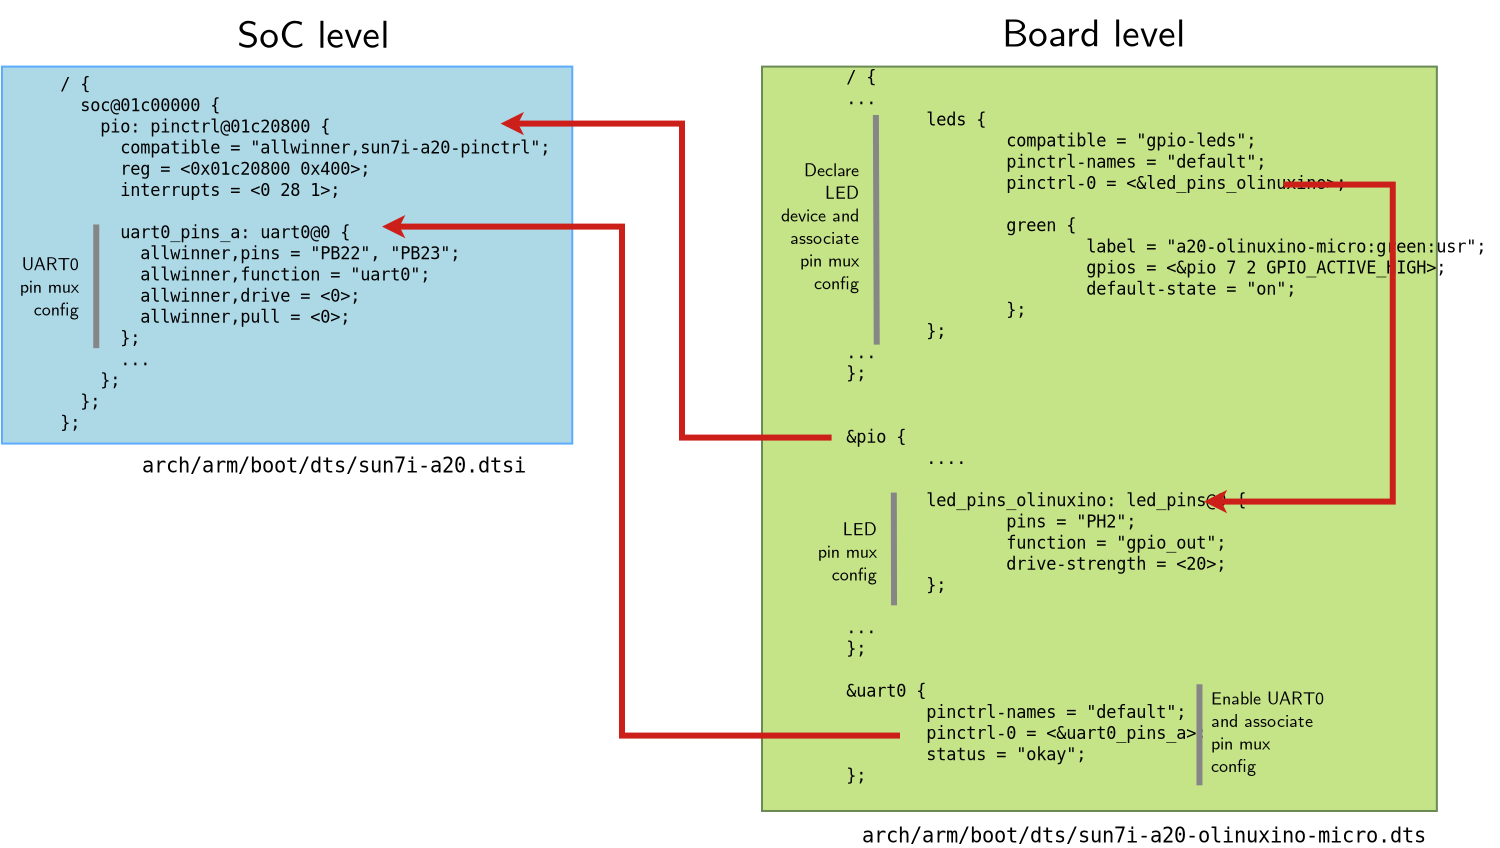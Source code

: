 <?xml version="1.0" encoding="UTF-8"?>
<dia:diagram xmlns:dia="http://www.lysator.liu.se/~alla/dia/">
  <dia:layer name="Arrière-plan" visible="true" connectable="true">
    <dia:object type="Standard - Box" version="0" id="O0">
      <dia:attribute name="obj_pos">
        <dia:point val="31,-2"/>
      </dia:attribute>
      <dia:attribute name="obj_bb">
        <dia:rectangle val="30.95,-2.05;64.793,35.269"/>
      </dia:attribute>
      <dia:attribute name="elem_corner">
        <dia:point val="31,-2"/>
      </dia:attribute>
      <dia:attribute name="elem_width">
        <dia:real val="33.743"/>
      </dia:attribute>
      <dia:attribute name="elem_height">
        <dia:real val="37.219"/>
      </dia:attribute>
      <dia:attribute name="border_width">
        <dia:real val="0.1"/>
      </dia:attribute>
      <dia:attribute name="border_color">
        <dia:color val="#6a8954ff"/>
      </dia:attribute>
      <dia:attribute name="inner_color">
        <dia:color val="#c5e387ff"/>
      </dia:attribute>
      <dia:attribute name="show_background">
        <dia:boolean val="true"/>
      </dia:attribute>
    </dia:object>
    <dia:object type="Standard - Box" version="0" id="O1">
      <dia:attribute name="obj_pos">
        <dia:point val="-7,-2"/>
      </dia:attribute>
      <dia:attribute name="obj_bb">
        <dia:rectangle val="-7.05,-2.05;21.564,16.899"/>
      </dia:attribute>
      <dia:attribute name="elem_corner">
        <dia:point val="-7,-2"/>
      </dia:attribute>
      <dia:attribute name="elem_width">
        <dia:real val="28.514"/>
      </dia:attribute>
      <dia:attribute name="elem_height">
        <dia:real val="18.849"/>
      </dia:attribute>
      <dia:attribute name="border_width">
        <dia:real val="0.1"/>
      </dia:attribute>
      <dia:attribute name="border_color">
        <dia:color val="#5cacffff"/>
      </dia:attribute>
      <dia:attribute name="inner_color">
        <dia:color val="#add8e6ff"/>
      </dia:attribute>
      <dia:attribute name="show_background">
        <dia:boolean val="true"/>
      </dia:attribute>
    </dia:object>
    <dia:object type="Standard - Text" version="1" id="O2">
      <dia:attribute name="obj_pos">
        <dia:point val="-4.092,-0.826"/>
      </dia:attribute>
      <dia:attribute name="obj_bb">
        <dia:rectangle val="-4.092,-1.533;16.61,17.316"/>
      </dia:attribute>
      <dia:attribute name="text">
        <dia:composite type="text">
          <dia:attribute name="string">
            <dia:string>#/ {
  soc@01c00000 {
    pio: pinctrl@01c20800 {
      compatible = "allwinner,sun7i-a20-pinctrl";
      reg = &lt;0x01c20800 0x400&gt;;
      interrupts = &lt;0 28 1&gt;;

      uart0_pins_a: uart0@0 {
        allwinner,pins = "PB22", "PB23";
        allwinner,function = "uart0";
        allwinner,drive = &lt;0&gt;;
        allwinner,pull = &lt;0&gt;;
      };
      ...
    };
  };
};
#</dia:string>
          </dia:attribute>
          <dia:attribute name="font">
            <dia:font family="Inconsolata" style="48" name="Courier"/>
          </dia:attribute>
          <dia:attribute name="height">
            <dia:real val="1.058"/>
          </dia:attribute>
          <dia:attribute name="pos">
            <dia:point val="-4.092,-0.826"/>
          </dia:attribute>
          <dia:attribute name="color">
            <dia:color val="#000000ff"/>
          </dia:attribute>
          <dia:attribute name="alignment">
            <dia:enum val="0"/>
          </dia:attribute>
        </dia:composite>
      </dia:attribute>
      <dia:attribute name="valign">
        <dia:enum val="3"/>
      </dia:attribute>
    </dia:object>
    <dia:object type="Standard - Text" version="1" id="O3">
      <dia:attribute name="obj_pos">
        <dia:point val="35.213,-1.175"/>
      </dia:attribute>
      <dia:attribute name="obj_bb">
        <dia:rectangle val="35.213,-1.882;62.253,33.9"/>
      </dia:attribute>
      <dia:attribute name="text">
        <dia:composite type="text">
          <dia:attribute name="string">
            <dia:string>#/ {
...
        leds {
                compatible = "gpio-leds";
                pinctrl-names = "default";
                pinctrl-0 = &lt;&amp;led_pins_olinuxino&gt;;

                green {
                        label = "a20-olinuxino-micro:green:usr";
                        gpios = &lt;&amp;pio 7 2 GPIO_ACTIVE_HIGH&gt;;
                        default-state = "on";
                };
        };
...
};


&amp;pio {
        ....

        led_pins_olinuxino: led_pins@0 {
                pins = "PH2";
                function = "gpio_out";
                drive-strength = &lt;20&gt;;
        };

...
};

&amp;uart0 {
        pinctrl-names = "default";
        pinctrl-0 = &lt;&amp;uart0_pins_a&gt;;
        status = "okay";
};#</dia:string>
          </dia:attribute>
          <dia:attribute name="font">
            <dia:font family="Inconsolata" style="48" name="Courier"/>
          </dia:attribute>
          <dia:attribute name="height">
            <dia:real val="1.058"/>
          </dia:attribute>
          <dia:attribute name="pos">
            <dia:point val="35.213,-1.175"/>
          </dia:attribute>
          <dia:attribute name="color">
            <dia:color val="#000000ff"/>
          </dia:attribute>
          <dia:attribute name="alignment">
            <dia:enum val="0"/>
          </dia:attribute>
        </dia:composite>
      </dia:attribute>
      <dia:attribute name="valign">
        <dia:enum val="3"/>
      </dia:attribute>
    </dia:object>
  </dia:layer>
  <dia:layer name="Arrows" visible="true" connectable="true"/>
  <dia:layer name="Nouveau calque 1" visible="true" connectable="true" active="true">
    <dia:object type="Standard - ZigZagLine" version="1" id="O4">
      <dia:attribute name="obj_pos">
        <dia:point val="57.087,3.899"/>
      </dia:attribute>
      <dia:attribute name="obj_bb">
        <dia:rectangle val="52.938,3.749;62.688,20.335"/>
      </dia:attribute>
      <dia:attribute name="orth_points">
        <dia:point val="57.087,3.899"/>
        <dia:point val="62.538,3.899"/>
        <dia:point val="62.538,19.749"/>
        <dia:point val="53.087,19.749"/>
      </dia:attribute>
      <dia:attribute name="orth_orient">
        <dia:enum val="0"/>
        <dia:enum val="1"/>
        <dia:enum val="0"/>
      </dia:attribute>
      <dia:attribute name="autorouting">
        <dia:boolean val="false"/>
      </dia:attribute>
      <dia:attribute name="line_color">
        <dia:color val="#cc1f1aff"/>
      </dia:attribute>
      <dia:attribute name="line_width">
        <dia:real val="0.3"/>
      </dia:attribute>
      <dia:attribute name="end_arrow">
        <dia:enum val="22"/>
      </dia:attribute>
      <dia:attribute name="end_arrow_length">
        <dia:real val="0.5"/>
      </dia:attribute>
      <dia:attribute name="end_arrow_width">
        <dia:real val="0.5"/>
      </dia:attribute>
    </dia:object>
    <dia:object type="Standard - ZigZagLine" version="1" id="O5">
      <dia:attribute name="obj_pos">
        <dia:point val="37.9,31.449"/>
      </dia:attribute>
      <dia:attribute name="obj_bb">
        <dia:rectangle val="11.85,5.415;38.05,31.599"/>
      </dia:attribute>
      <dia:attribute name="orth_points">
        <dia:point val="37.9,31.449"/>
        <dia:point val="24,31.449"/>
        <dia:point val="24,6"/>
        <dia:point val="12,6"/>
      </dia:attribute>
      <dia:attribute name="orth_orient">
        <dia:enum val="0"/>
        <dia:enum val="1"/>
        <dia:enum val="0"/>
      </dia:attribute>
      <dia:attribute name="autorouting">
        <dia:boolean val="false"/>
      </dia:attribute>
      <dia:attribute name="line_color">
        <dia:color val="#cc1f1aff"/>
      </dia:attribute>
      <dia:attribute name="line_width">
        <dia:real val="0.3"/>
      </dia:attribute>
      <dia:attribute name="end_arrow">
        <dia:enum val="22"/>
      </dia:attribute>
      <dia:attribute name="end_arrow_length">
        <dia:real val="0.5"/>
      </dia:attribute>
      <dia:attribute name="end_arrow_width">
        <dia:real val="0.5"/>
      </dia:attribute>
    </dia:object>
    <dia:object type="Standard - Line" version="0" id="O6">
      <dia:attribute name="obj_pos">
        <dia:point val="-2.287,5.893"/>
      </dia:attribute>
      <dia:attribute name="obj_bb">
        <dia:rectangle val="-2.437,5.743;-2.137,12.227"/>
      </dia:attribute>
      <dia:attribute name="conn_endpoints">
        <dia:point val="-2.287,5.893"/>
        <dia:point val="-2.287,12.077"/>
      </dia:attribute>
      <dia:attribute name="numcp">
        <dia:int val="1"/>
      </dia:attribute>
      <dia:attribute name="line_color">
        <dia:color val="#868686ff"/>
      </dia:attribute>
      <dia:attribute name="line_width">
        <dia:real val="0.3"/>
      </dia:attribute>
    </dia:object>
    <dia:object type="Standard - Text" version="1" id="O7">
      <dia:attribute name="obj_pos">
        <dia:point val="-3.166,8.18"/>
      </dia:attribute>
      <dia:attribute name="obj_bb">
        <dia:rectangle val="-6.218,7.137;-3.166,10.717"/>
      </dia:attribute>
      <dia:attribute name="text">
        <dia:composite type="text">
          <dia:attribute name="string">
            <dia:string>#UART0
pin mux
config#</dia:string>
          </dia:attribute>
          <dia:attribute name="font">
            <dia:font family="Latin Modern Sans" style="0" name="Courier"/>
          </dia:attribute>
          <dia:attribute name="height">
            <dia:real val="1.129"/>
          </dia:attribute>
          <dia:attribute name="pos">
            <dia:point val="-3.166,8.18"/>
          </dia:attribute>
          <dia:attribute name="color">
            <dia:color val="#000000ff"/>
          </dia:attribute>
          <dia:attribute name="alignment">
            <dia:enum val="2"/>
          </dia:attribute>
        </dia:composite>
      </dia:attribute>
      <dia:attribute name="valign">
        <dia:enum val="3"/>
      </dia:attribute>
    </dia:object>
    <dia:object type="Standard - Line" version="0" id="O8">
      <dia:attribute name="obj_pos">
        <dia:point val="37.591,19.299"/>
      </dia:attribute>
      <dia:attribute name="obj_bb">
        <dia:rectangle val="37.441,19.149;37.752,25.085"/>
      </dia:attribute>
      <dia:attribute name="conn_endpoints">
        <dia:point val="37.591,19.299"/>
        <dia:point val="37.601,24.935"/>
      </dia:attribute>
      <dia:attribute name="numcp">
        <dia:int val="1"/>
      </dia:attribute>
      <dia:attribute name="line_color">
        <dia:color val="#868686ff"/>
      </dia:attribute>
      <dia:attribute name="line_width">
        <dia:real val="0.3"/>
      </dia:attribute>
    </dia:object>
    <dia:object type="Standard - Text" version="1" id="O9">
      <dia:attribute name="obj_pos">
        <dia:point val="36.737,21.433"/>
      </dia:attribute>
      <dia:attribute name="obj_bb">
        <dia:rectangle val="33.684,20.39;36.737,23.97"/>
      </dia:attribute>
      <dia:attribute name="text">
        <dia:composite type="text">
          <dia:attribute name="string">
            <dia:string>#LED
pin mux
config#</dia:string>
          </dia:attribute>
          <dia:attribute name="font">
            <dia:font family="Latin Modern Sans" style="0" name="Courier"/>
          </dia:attribute>
          <dia:attribute name="height">
            <dia:real val="1.129"/>
          </dia:attribute>
          <dia:attribute name="pos">
            <dia:point val="36.737,21.433"/>
          </dia:attribute>
          <dia:attribute name="color">
            <dia:color val="#000000ff"/>
          </dia:attribute>
          <dia:attribute name="alignment">
            <dia:enum val="2"/>
          </dia:attribute>
        </dia:composite>
      </dia:attribute>
      <dia:attribute name="valign">
        <dia:enum val="3"/>
      </dia:attribute>
    </dia:object>
    <dia:object type="Standard - Line" version="0" id="O10">
      <dia:attribute name="obj_pos">
        <dia:point val="52.874,28.883"/>
      </dia:attribute>
      <dia:attribute name="obj_bb">
        <dia:rectangle val="52.724,28.733;53.024,34.087"/>
      </dia:attribute>
      <dia:attribute name="conn_endpoints">
        <dia:point val="52.874,28.883"/>
        <dia:point val="52.874,33.937"/>
      </dia:attribute>
      <dia:attribute name="numcp">
        <dia:int val="1"/>
      </dia:attribute>
      <dia:attribute name="line_color">
        <dia:color val="#868686ff"/>
      </dia:attribute>
      <dia:attribute name="line_width">
        <dia:real val="0.3"/>
      </dia:attribute>
    </dia:object>
    <dia:object type="Standard - Text" version="1" id="O11">
      <dia:attribute name="obj_pos">
        <dia:point val="53.45,29.888"/>
      </dia:attribute>
      <dia:attribute name="obj_bb">
        <dia:rectangle val="53.45,28.846;59.15,33.555"/>
      </dia:attribute>
      <dia:attribute name="text">
        <dia:composite type="text">
          <dia:attribute name="string">
            <dia:string>#Enable UART0
and associate
pin mux
config#</dia:string>
          </dia:attribute>
          <dia:attribute name="font">
            <dia:font family="Latin Modern Sans" style="0" name="Courier"/>
          </dia:attribute>
          <dia:attribute name="height">
            <dia:real val="1.129"/>
          </dia:attribute>
          <dia:attribute name="pos">
            <dia:point val="53.45,29.888"/>
          </dia:attribute>
          <dia:attribute name="color">
            <dia:color val="#000000ff"/>
          </dia:attribute>
          <dia:attribute name="alignment">
            <dia:enum val="0"/>
          </dia:attribute>
        </dia:composite>
      </dia:attribute>
      <dia:attribute name="valign">
        <dia:enum val="3"/>
      </dia:attribute>
    </dia:object>
    <dia:object type="Standard - Line" version="0" id="O12">
      <dia:attribute name="obj_pos">
        <dia:point val="36.695,0.419"/>
      </dia:attribute>
      <dia:attribute name="obj_bb">
        <dia:rectangle val="36.544,0.268;36.888,12.05"/>
      </dia:attribute>
      <dia:attribute name="conn_endpoints">
        <dia:point val="36.695,0.419"/>
        <dia:point val="36.737,11.899"/>
      </dia:attribute>
      <dia:attribute name="numcp">
        <dia:int val="1"/>
      </dia:attribute>
      <dia:attribute name="line_color">
        <dia:color val="#868686ff"/>
      </dia:attribute>
      <dia:attribute name="line_width">
        <dia:real val="0.3"/>
      </dia:attribute>
    </dia:object>
    <dia:object type="Standard - Text" version="1" id="O13">
      <dia:attribute name="obj_pos">
        <dia:point val="35.844,3.482"/>
      </dia:attribute>
      <dia:attribute name="obj_bb">
        <dia:rectangle val="31.874,2.439;35.844,9.406"/>
      </dia:attribute>
      <dia:attribute name="text">
        <dia:composite type="text">
          <dia:attribute name="string">
            <dia:string>#Declare
LED
device and
associate
pin mux
config#</dia:string>
          </dia:attribute>
          <dia:attribute name="font">
            <dia:font family="Latin Modern Sans" style="0" name="Courier"/>
          </dia:attribute>
          <dia:attribute name="height">
            <dia:real val="1.129"/>
          </dia:attribute>
          <dia:attribute name="pos">
            <dia:point val="35.844,3.482"/>
          </dia:attribute>
          <dia:attribute name="color">
            <dia:color val="#000000ff"/>
          </dia:attribute>
          <dia:attribute name="alignment">
            <dia:enum val="2"/>
          </dia:attribute>
        </dia:composite>
      </dia:attribute>
      <dia:attribute name="valign">
        <dia:enum val="3"/>
      </dia:attribute>
    </dia:object>
    <dia:object type="Standard - Text" version="1" id="O14">
      <dia:attribute name="obj_pos">
        <dia:point val="4.759,-2.949"/>
      </dia:attribute>
      <dia:attribute name="obj_bb">
        <dia:rectangle val="4.759,-5.229;12.373,-2.336"/>
      </dia:attribute>
      <dia:attribute name="text">
        <dia:composite type="text">
          <dia:attribute name="string">
            <dia:string>#SoC level#</dia:string>
          </dia:attribute>
          <dia:attribute name="font">
            <dia:font family="Latin Modern Sans" style="0" name="Courier"/>
          </dia:attribute>
          <dia:attribute name="height">
            <dia:real val="2.469"/>
          </dia:attribute>
          <dia:attribute name="pos">
            <dia:point val="4.759,-2.949"/>
          </dia:attribute>
          <dia:attribute name="color">
            <dia:color val="#000000ff"/>
          </dia:attribute>
          <dia:attribute name="alignment">
            <dia:enum val="0"/>
          </dia:attribute>
        </dia:composite>
      </dia:attribute>
      <dia:attribute name="valign">
        <dia:enum val="3"/>
      </dia:attribute>
    </dia:object>
    <dia:object type="Standard - Text" version="1" id="O15">
      <dia:attribute name="obj_pos">
        <dia:point val="43,-3"/>
      </dia:attribute>
      <dia:attribute name="obj_bb">
        <dia:rectangle val="43,-5.28;52.165,-2.388"/>
      </dia:attribute>
      <dia:attribute name="text">
        <dia:composite type="text">
          <dia:attribute name="string">
            <dia:string>#Board level#</dia:string>
          </dia:attribute>
          <dia:attribute name="font">
            <dia:font family="Latin Modern Sans" style="0" name="Courier"/>
          </dia:attribute>
          <dia:attribute name="height">
            <dia:real val="2.469"/>
          </dia:attribute>
          <dia:attribute name="pos">
            <dia:point val="43,-3"/>
          </dia:attribute>
          <dia:attribute name="color">
            <dia:color val="#000000ff"/>
          </dia:attribute>
          <dia:attribute name="alignment">
            <dia:enum val="0"/>
          </dia:attribute>
        </dia:composite>
      </dia:attribute>
      <dia:attribute name="valign">
        <dia:enum val="3"/>
      </dia:attribute>
    </dia:object>
    <dia:object type="Standard - Text" version="1" id="O16">
      <dia:attribute name="obj_pos">
        <dia:point val="0,18.3"/>
      </dia:attribute>
      <dia:attribute name="obj_bb">
        <dia:rectangle val="0,17.453;16.24,18.48"/>
      </dia:attribute>
      <dia:attribute name="text">
        <dia:composite type="text">
          <dia:attribute name="string">
            <dia:string>#arch/arm/boot/dts/sun7i-a20.dtsi#</dia:string>
          </dia:attribute>
          <dia:attribute name="font">
            <dia:font family="Inconsolata" style="48" name="Courier"/>
          </dia:attribute>
          <dia:attribute name="height">
            <dia:real val="1.27"/>
          </dia:attribute>
          <dia:attribute name="pos">
            <dia:point val="0,18.3"/>
          </dia:attribute>
          <dia:attribute name="color">
            <dia:color val="#000000ff"/>
          </dia:attribute>
          <dia:attribute name="alignment">
            <dia:enum val="0"/>
          </dia:attribute>
        </dia:composite>
      </dia:attribute>
      <dia:attribute name="valign">
        <dia:enum val="3"/>
      </dia:attribute>
    </dia:object>
    <dia:object type="Standard - Text" version="1" id="O17">
      <dia:attribute name="obj_pos">
        <dia:point val="36,36.8"/>
      </dia:attribute>
      <dia:attribute name="obj_bb">
        <dia:rectangle val="36,35.953;59.852,36.98"/>
      </dia:attribute>
      <dia:attribute name="text">
        <dia:composite type="text">
          <dia:attribute name="string">
            <dia:string>#arch/arm/boot/dts/sun7i-a20-olinuxino-micro.dts#</dia:string>
          </dia:attribute>
          <dia:attribute name="font">
            <dia:font family="Inconsolata" style="48" name="Courier"/>
          </dia:attribute>
          <dia:attribute name="height">
            <dia:real val="1.27"/>
          </dia:attribute>
          <dia:attribute name="pos">
            <dia:point val="36,36.8"/>
          </dia:attribute>
          <dia:attribute name="color">
            <dia:color val="#000000ff"/>
          </dia:attribute>
          <dia:attribute name="alignment">
            <dia:enum val="0"/>
          </dia:attribute>
        </dia:composite>
      </dia:attribute>
      <dia:attribute name="valign">
        <dia:enum val="3"/>
      </dia:attribute>
    </dia:object>
    <dia:object type="Standard - ZigZagLine" version="1" id="O18">
      <dia:attribute name="obj_pos">
        <dia:point val="34.48,16.549"/>
      </dia:attribute>
      <dia:attribute name="obj_bb">
        <dia:rectangle val="17.78,0.264;34.63,16.699"/>
      </dia:attribute>
      <dia:attribute name="orth_points">
        <dia:point val="34.48,16.549"/>
        <dia:point val="27,16.549"/>
        <dia:point val="27,0.849"/>
        <dia:point val="17.93,0.849"/>
      </dia:attribute>
      <dia:attribute name="orth_orient">
        <dia:enum val="0"/>
        <dia:enum val="1"/>
        <dia:enum val="0"/>
      </dia:attribute>
      <dia:attribute name="autorouting">
        <dia:boolean val="false"/>
      </dia:attribute>
      <dia:attribute name="line_color">
        <dia:color val="#cc1f1aff"/>
      </dia:attribute>
      <dia:attribute name="line_width">
        <dia:real val="0.3"/>
      </dia:attribute>
      <dia:attribute name="end_arrow">
        <dia:enum val="22"/>
      </dia:attribute>
      <dia:attribute name="end_arrow_length">
        <dia:real val="0.5"/>
      </dia:attribute>
      <dia:attribute name="end_arrow_width">
        <dia:real val="0.5"/>
      </dia:attribute>
    </dia:object>
  </dia:layer>
</dia:diagram>
